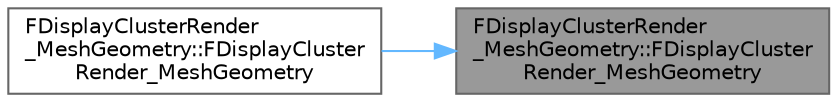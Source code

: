 digraph "FDisplayClusterRender_MeshGeometry::FDisplayClusterRender_MeshGeometry"
{
 // INTERACTIVE_SVG=YES
 // LATEX_PDF_SIZE
  bgcolor="transparent";
  edge [fontname=Helvetica,fontsize=10,labelfontname=Helvetica,labelfontsize=10];
  node [fontname=Helvetica,fontsize=10,shape=box,height=0.2,width=0.4];
  rankdir="RL";
  Node1 [id="Node000001",label="FDisplayClusterRender\l_MeshGeometry::FDisplayCluster\lRender_MeshGeometry",height=0.2,width=0.4,color="gray40", fillcolor="grey60", style="filled", fontcolor="black",tooltip=" "];
  Node1 -> Node2 [id="edge1_Node000001_Node000002",dir="back",color="steelblue1",style="solid",tooltip=" "];
  Node2 [id="Node000002",label="FDisplayClusterRender\l_MeshGeometry::FDisplayCluster\lRender_MeshGeometry",height=0.2,width=0.4,color="grey40", fillcolor="white", style="filled",URL="$d5/db0/classFDisplayClusterRender__MeshGeometry.html#a4ee893d605c90208187a11c8ffff4340",tooltip=" "];
}
